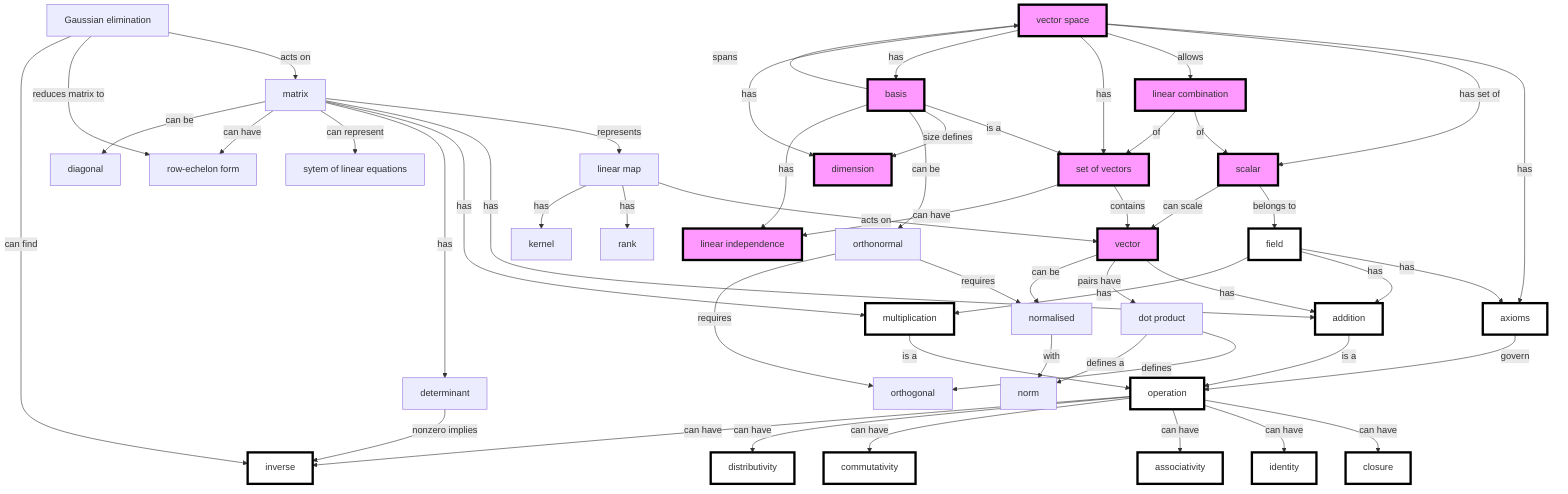 graph TB
    op[operation]:::previous -- can have --> closure:::previous
    op -- can have --> identity:::previous
    op -- can have --> associativity:::previous
    op -- can have --> commutativity:::previous
    op -- can have --> distributivity:::previous
    op -- can have --> inverse:::previous


    scalar -- belongs to --> field

    scalar:::today -- can scale --> vector


    vector:::today -- has  --> add
    vector -- pairs have --> dp[dot product]
    dp -- defines --> orthogonal
    vector -- can be --> normalised
    normalised -- with --> norm
    vs:::today -- has --> axioms

    vs -- has set of --> scalar
    vs -- allows --> lincomb[linear combination]
    vs[vector space] -- has --> vectorset

    vs -- has --> basis

    vs -- has --> dimension

    vectorset:::today -- contains --> vector
    basis:::today -- spans --> vs
    lincomb:::today -- of --> scalar
    lincomb -- of --> vectorset
    field:::previous -- has --> axioms

    field -- has --> add
    field -- has  --> times
    basis -- is a --> vectorset
    basis -- size defines --> dimension:::today
    basis -- can be -->orthonormal
    orthonormal -- requires --> normalised

    orthonormal -- requires --> orthogonal
    dp -- defines a --> norm


    


lm[linear map] -- acts on --> vector
matrix -- represents --> lm
matrix -- has --> add
matrix -- has --> times
matrix -- has --> determinant
determinant -- nonzero implies --> inverse
matrix -- can represent --> lineq[sytem of linear equations]
ge[Gaussian elimination] -- acts on --> matrix
ge -- reduces matrix to --> ref[row-echelon form]
matrix -- can have --> ref
matrix -- can be --> diagonal

vectorset[set of vectors]
vectorset -- can have --> indep[linear independence]:::today
basis -- has --> indep
lm -- has --> rank
lm -- has --> kernel
add[addition]:::previous -- is a --> op
times[multiplication]:::previous -- is a --> op
ge -- can find --> inverse
axioms:::previous -- govern --> op

classDef today fill:#f9f,stroke:#000,stroke-width:4px;
classDef previous fill:#fff,stroke:#000,stroke-width:4px;